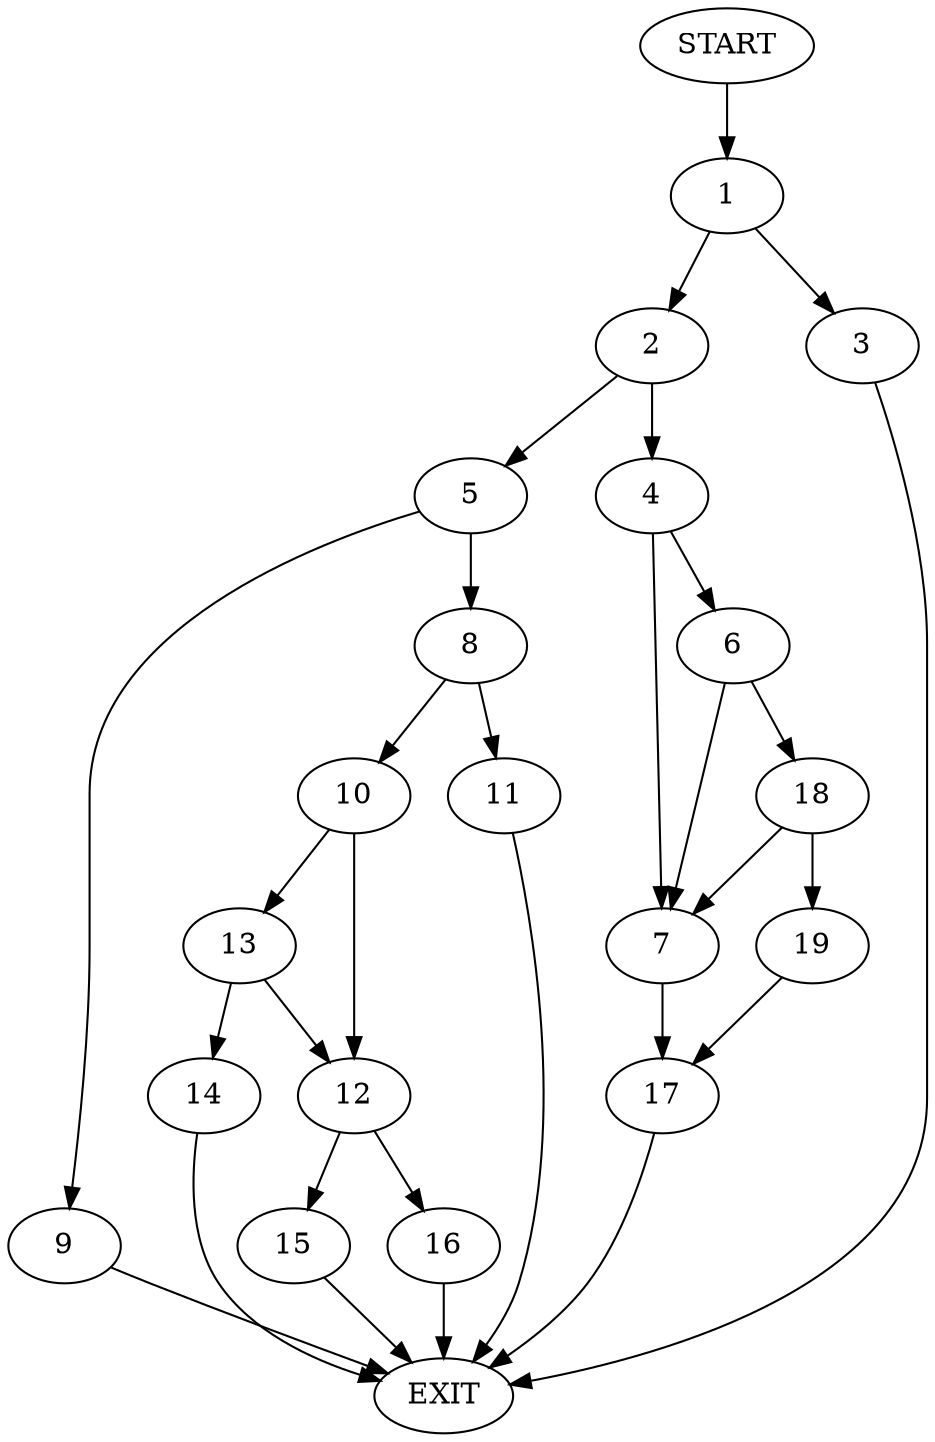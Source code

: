 digraph {
0 [label="START"]
20 [label="EXIT"]
0 -> 1
1 -> 2
1 -> 3
2 -> 4
2 -> 5
3 -> 20
4 -> 6
4 -> 7
5 -> 8
5 -> 9
9 -> 20
8 -> 10
8 -> 11
10 -> 12
10 -> 13
11 -> 20
13 -> 12
13 -> 14
12 -> 15
12 -> 16
14 -> 20
15 -> 20
16 -> 20
7 -> 17
6 -> 18
6 -> 7
18 -> 19
18 -> 7
19 -> 17
17 -> 20
}
